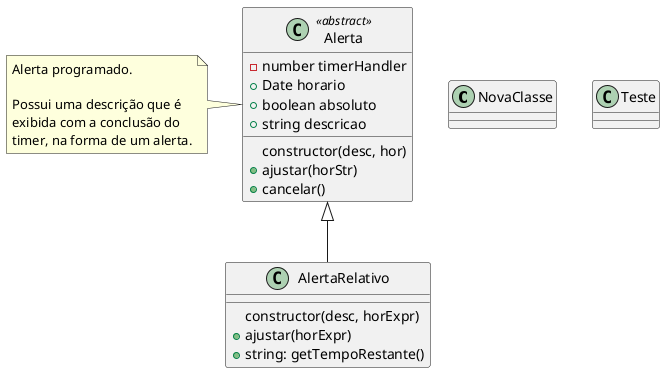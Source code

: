 @startuml "Classes"

top to bottom direction

class NovaClasse {
}

class Alerta <<abstract>> {
  constructor(desc, hor)
  + ajustar(horStr)
  - number timerHandler
  + Date horario
  + boolean absoluto
  + string descricao
  + cancelar()
}
note left of Alerta : Alerta programado.\n\nPossui uma descrição que é\nexibida com a conclusão do\ntimer, na forma de um alerta.

class AlertaRelativo {
  constructor(desc, horExpr)
  + ajustar(horExpr)
  + string: getTempoRestante()
}

class Teste {
}

Alerta <|-- AlertaRelativo

@enduml

